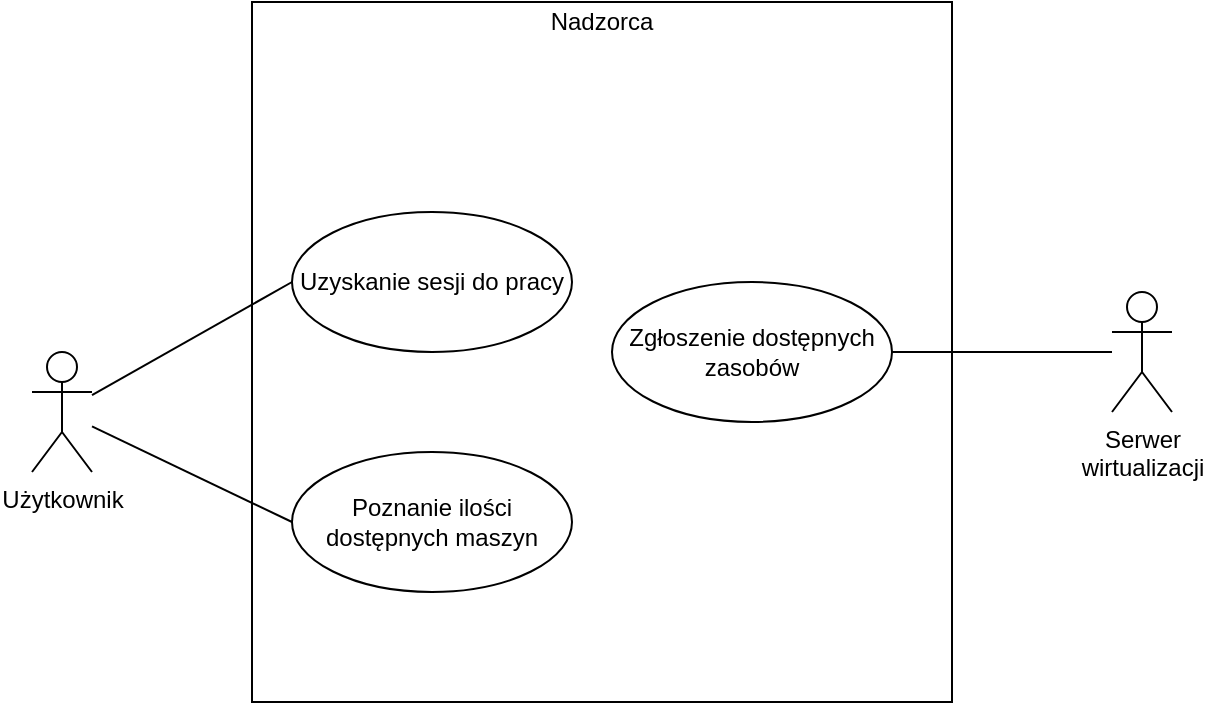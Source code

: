 <mxfile version="15.5.4"><diagram id="eEtfmMZ-P4jGQHKitouq" name="Page-1"><mxGraphModel dx="1178" dy="635" grid="1" gridSize="10" guides="1" tooltips="1" connect="1" arrows="1" fold="1" page="1" pageScale="1" pageWidth="850" pageHeight="1100" math="0" shadow="0"><root><mxCell id="0"/><mxCell id="1" parent="0"/><mxCell id="7bqiGAfJLQj0DjdcU186-1" value="Użytkownik" style="shape=umlActor;verticalLabelPosition=bottom;verticalAlign=top;html=1;outlineConnect=0;" vertex="1" parent="1"><mxGeometry x="110" y="470" width="30" height="60" as="geometry"/></mxCell><mxCell id="7bqiGAfJLQj0DjdcU186-6" value="&lt;div&gt;Serwer&lt;/div&gt;&lt;div&gt;wirtualizacji&lt;/div&gt;" style="shape=umlActor;verticalLabelPosition=bottom;verticalAlign=top;html=1;outlineConnect=0;" vertex="1" parent="1"><mxGeometry x="650" y="440" width="30" height="60" as="geometry"/></mxCell><mxCell id="7bqiGAfJLQj0DjdcU186-7" value="" style="whiteSpace=wrap;html=1;aspect=fixed;" vertex="1" parent="1"><mxGeometry x="220" y="295" width="350" height="350" as="geometry"/></mxCell><mxCell id="7bqiGAfJLQj0DjdcU186-8" value="Nadzorca" style="text;html=1;strokeColor=none;fillColor=none;align=center;verticalAlign=middle;whiteSpace=wrap;rounded=0;" vertex="1" parent="1"><mxGeometry x="370" y="295" width="50" height="20" as="geometry"/></mxCell><mxCell id="7bqiGAfJLQj0DjdcU186-10" value="Uzyskanie sesji do pracy" style="ellipse;whiteSpace=wrap;html=1;" vertex="1" parent="1"><mxGeometry x="240" y="400" width="140" height="70" as="geometry"/></mxCell><mxCell id="7bqiGAfJLQj0DjdcU186-11" value="Poznanie ilości dostępnych maszyn" style="ellipse;whiteSpace=wrap;html=1;" vertex="1" parent="1"><mxGeometry x="240" y="520" width="140" height="70" as="geometry"/></mxCell><mxCell id="7bqiGAfJLQj0DjdcU186-16" value="" style="endArrow=none;html=1;rounded=0;entryX=0;entryY=0.5;entryDx=0;entryDy=0;" edge="1" parent="1" source="7bqiGAfJLQj0DjdcU186-1" target="7bqiGAfJLQj0DjdcU186-11"><mxGeometry width="50" height="50" relative="1" as="geometry"><mxPoint x="170" y="540" as="sourcePoint"/><mxPoint x="220" y="490" as="targetPoint"/></mxGeometry></mxCell><mxCell id="7bqiGAfJLQj0DjdcU186-17" value="" style="endArrow=none;html=1;rounded=0;entryX=0;entryY=0.5;entryDx=0;entryDy=0;" edge="1" parent="1" source="7bqiGAfJLQj0DjdcU186-1" target="7bqiGAfJLQj0DjdcU186-10"><mxGeometry width="50" height="50" relative="1" as="geometry"><mxPoint x="150" y="460" as="sourcePoint"/><mxPoint x="200" y="410" as="targetPoint"/></mxGeometry></mxCell><mxCell id="7bqiGAfJLQj0DjdcU186-18" value="Zgłoszenie dostępnych zasobów" style="ellipse;whiteSpace=wrap;html=1;" vertex="1" parent="1"><mxGeometry x="400" y="435" width="140" height="70" as="geometry"/></mxCell><mxCell id="7bqiGAfJLQj0DjdcU186-19" value="" style="endArrow=none;html=1;rounded=0;exitX=1;exitY=0.5;exitDx=0;exitDy=0;" edge="1" parent="1" source="7bqiGAfJLQj0DjdcU186-18" target="7bqiGAfJLQj0DjdcU186-6"><mxGeometry width="50" height="50" relative="1" as="geometry"><mxPoint x="150" y="517.174" as="sourcePoint"/><mxPoint x="250.0" y="565" as="targetPoint"/></mxGeometry></mxCell></root></mxGraphModel></diagram></mxfile>